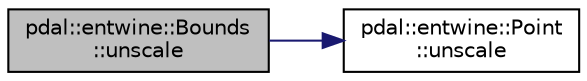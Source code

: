 digraph "pdal::entwine::Bounds::unscale"
{
  edge [fontname="Helvetica",fontsize="10",labelfontname="Helvetica",labelfontsize="10"];
  node [fontname="Helvetica",fontsize="10",shape=record];
  rankdir="LR";
  Node1 [label="pdal::entwine::Bounds\l::unscale",height=0.2,width=0.4,color="black", fillcolor="grey75", style="filled", fontcolor="black"];
  Node1 -> Node2 [color="midnightblue",fontsize="10",style="solid",fontname="Helvetica"];
  Node2 [label="pdal::entwine::Point\l::unscale",height=0.2,width=0.4,color="black", fillcolor="white", style="filled",URL="$classpdal_1_1entwine_1_1Point.html#a50ceb885a5bfce698eeaeb1ba537fbb1"];
}
